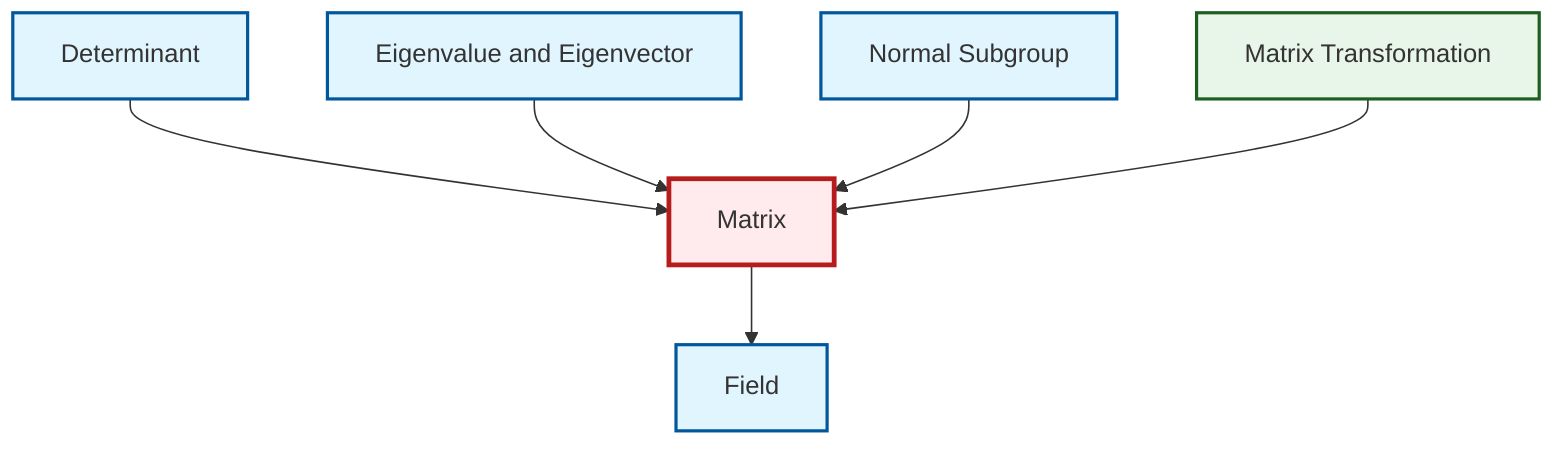 graph TD
    classDef definition fill:#e1f5fe,stroke:#01579b,stroke-width:2px
    classDef theorem fill:#f3e5f5,stroke:#4a148c,stroke-width:2px
    classDef axiom fill:#fff3e0,stroke:#e65100,stroke-width:2px
    classDef example fill:#e8f5e9,stroke:#1b5e20,stroke-width:2px
    classDef current fill:#ffebee,stroke:#b71c1c,stroke-width:3px
    def-matrix["Matrix"]:::definition
    ex-matrix-transformation["Matrix Transformation"]:::example
    def-normal-subgroup["Normal Subgroup"]:::definition
    def-determinant["Determinant"]:::definition
    def-field["Field"]:::definition
    def-eigenvalue-eigenvector["Eigenvalue and Eigenvector"]:::definition
    def-determinant --> def-matrix
    def-eigenvalue-eigenvector --> def-matrix
    def-normal-subgroup --> def-matrix
    def-matrix --> def-field
    ex-matrix-transformation --> def-matrix
    class def-matrix current